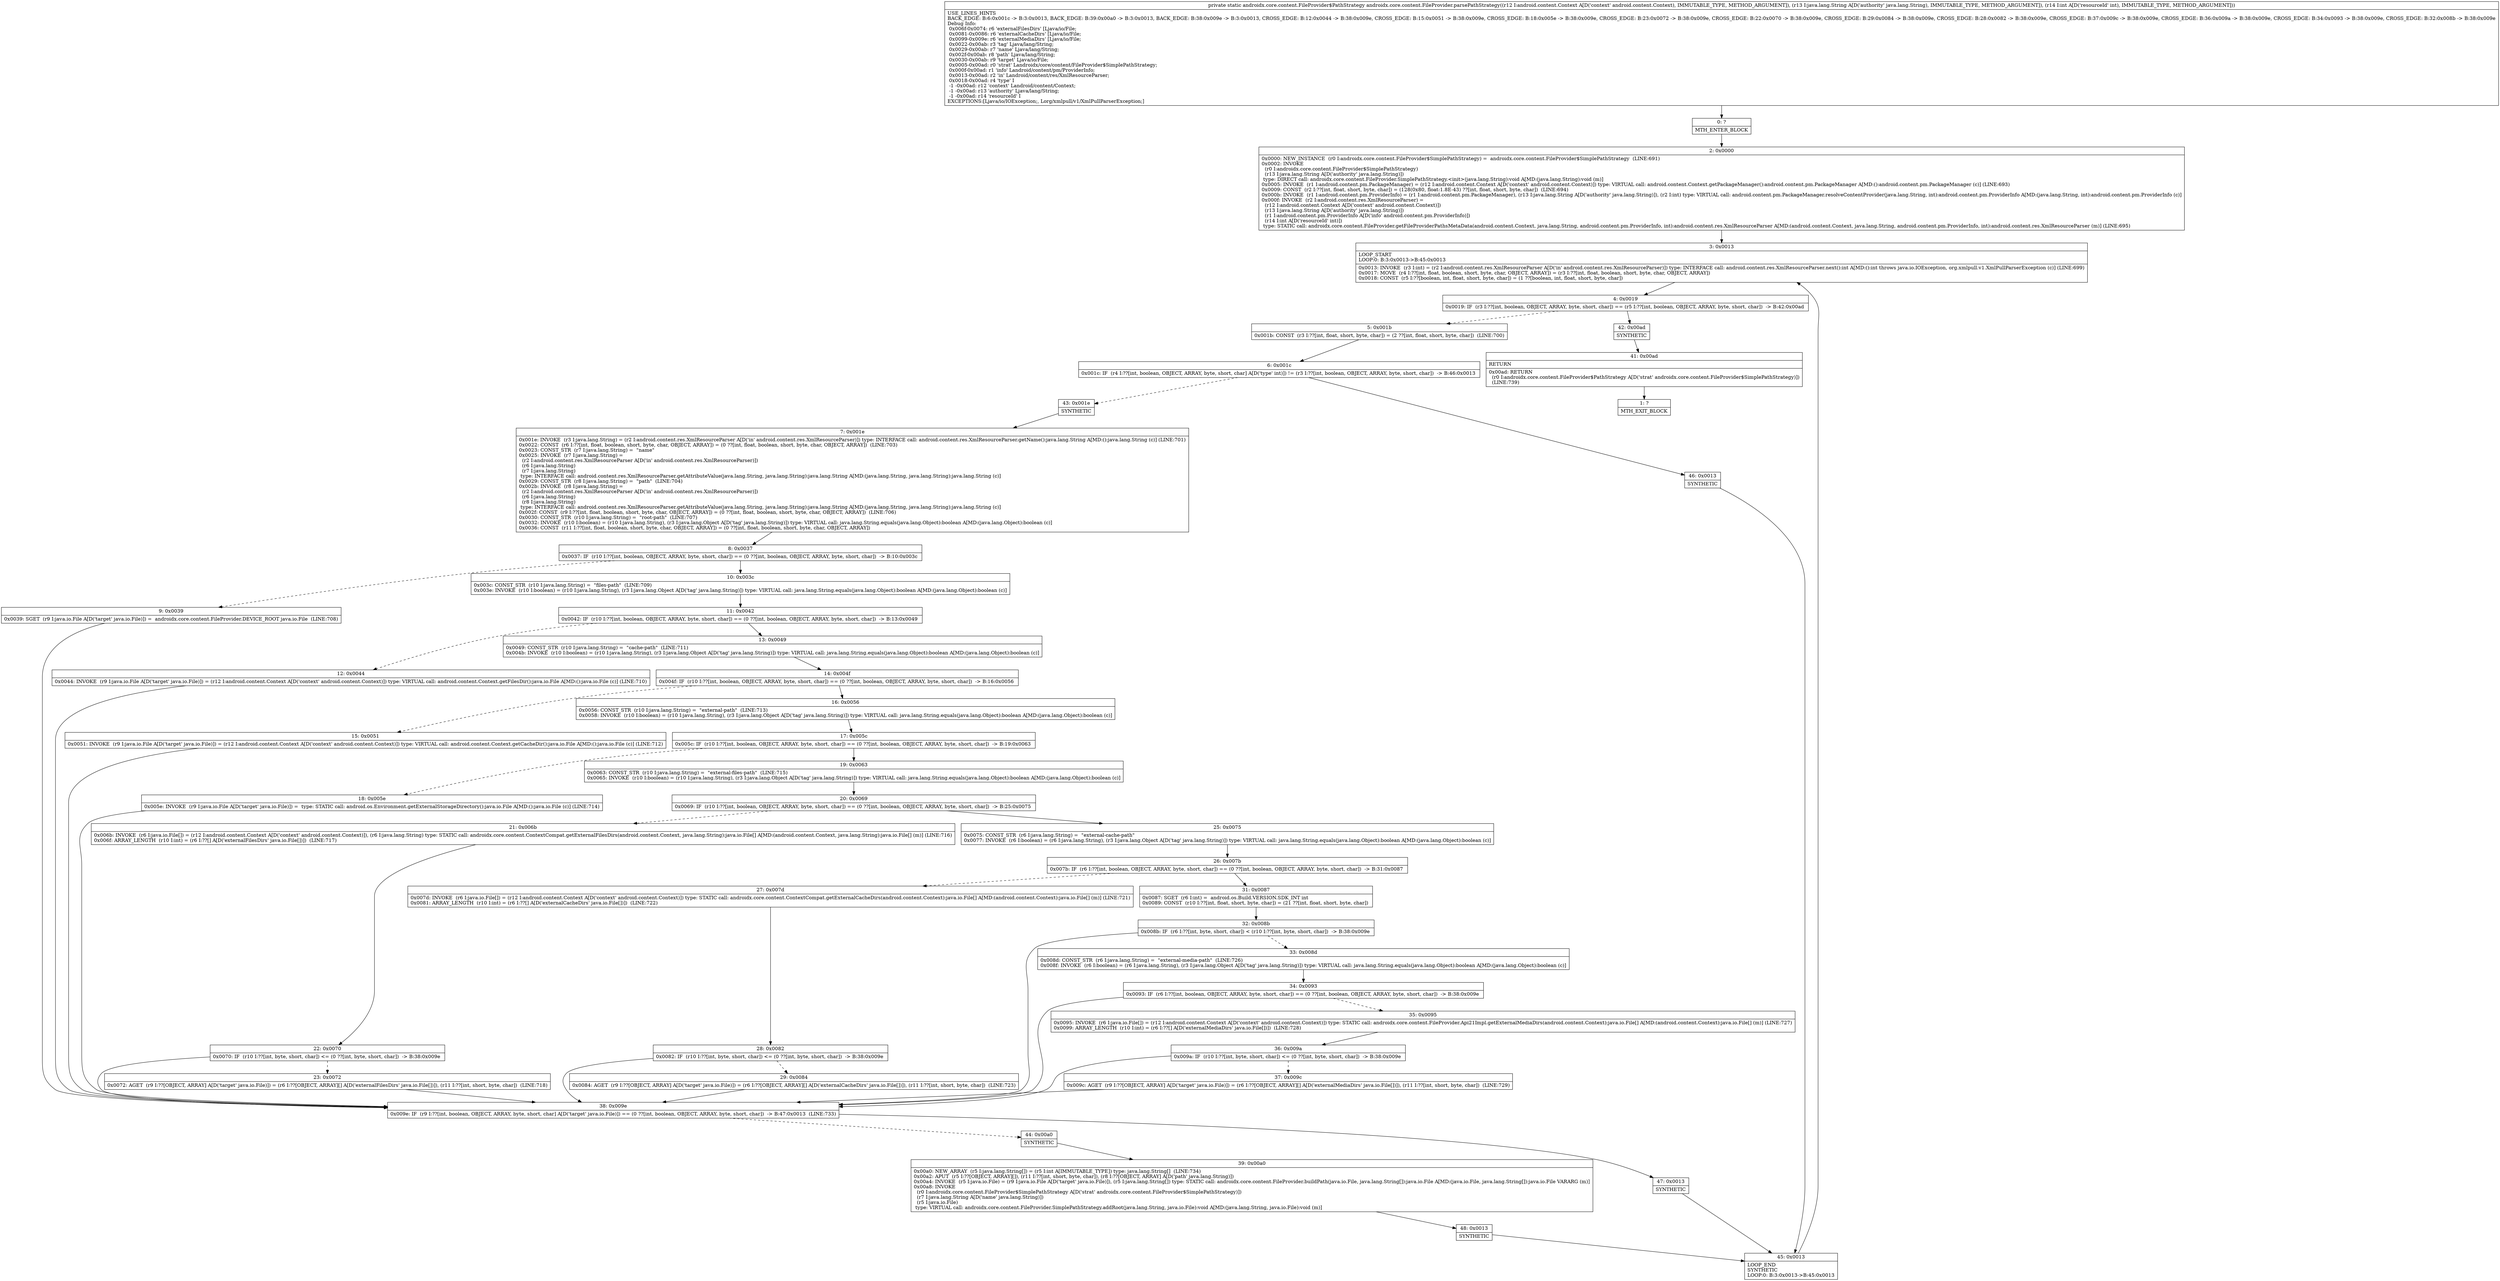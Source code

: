 digraph "CFG forandroidx.core.content.FileProvider.parsePathStrategy(Landroid\/content\/Context;Ljava\/lang\/String;I)Landroidx\/core\/content\/FileProvider$PathStrategy;" {
Node_0 [shape=record,label="{0\:\ ?|MTH_ENTER_BLOCK\l}"];
Node_2 [shape=record,label="{2\:\ 0x0000|0x0000: NEW_INSTANCE  (r0 I:androidx.core.content.FileProvider$SimplePathStrategy) =  androidx.core.content.FileProvider$SimplePathStrategy  (LINE:691)\l0x0002: INVOKE  \l  (r0 I:androidx.core.content.FileProvider$SimplePathStrategy)\l  (r13 I:java.lang.String A[D('authority' java.lang.String)])\l type: DIRECT call: androidx.core.content.FileProvider.SimplePathStrategy.\<init\>(java.lang.String):void A[MD:(java.lang.String):void (m)]\l0x0005: INVOKE  (r1 I:android.content.pm.PackageManager) = (r12 I:android.content.Context A[D('context' android.content.Context)]) type: VIRTUAL call: android.content.Context.getPackageManager():android.content.pm.PackageManager A[MD:():android.content.pm.PackageManager (c)] (LINE:693)\l0x0009: CONST  (r2 I:??[int, float, short, byte, char]) = (128(0x80, float:1.8E\-43) ??[int, float, short, byte, char])  (LINE:694)\l0x000b: INVOKE  (r1 I:android.content.pm.ProviderInfo) = (r1 I:android.content.pm.PackageManager), (r13 I:java.lang.String A[D('authority' java.lang.String)]), (r2 I:int) type: VIRTUAL call: android.content.pm.PackageManager.resolveContentProvider(java.lang.String, int):android.content.pm.ProviderInfo A[MD:(java.lang.String, int):android.content.pm.ProviderInfo (c)]\l0x000f: INVOKE  (r2 I:android.content.res.XmlResourceParser) = \l  (r12 I:android.content.Context A[D('context' android.content.Context)])\l  (r13 I:java.lang.String A[D('authority' java.lang.String)])\l  (r1 I:android.content.pm.ProviderInfo A[D('info' android.content.pm.ProviderInfo)])\l  (r14 I:int A[D('resourceId' int)])\l type: STATIC call: androidx.core.content.FileProvider.getFileProviderPathsMetaData(android.content.Context, java.lang.String, android.content.pm.ProviderInfo, int):android.content.res.XmlResourceParser A[MD:(android.content.Context, java.lang.String, android.content.pm.ProviderInfo, int):android.content.res.XmlResourceParser (m)] (LINE:695)\l}"];
Node_3 [shape=record,label="{3\:\ 0x0013|LOOP_START\lLOOP:0: B:3:0x0013\-\>B:45:0x0013\l|0x0013: INVOKE  (r3 I:int) = (r2 I:android.content.res.XmlResourceParser A[D('in' android.content.res.XmlResourceParser)]) type: INTERFACE call: android.content.res.XmlResourceParser.next():int A[MD:():int throws java.io.IOException, org.xmlpull.v1.XmlPullParserException (c)] (LINE:699)\l0x0017: MOVE  (r4 I:??[int, float, boolean, short, byte, char, OBJECT, ARRAY]) = (r3 I:??[int, float, boolean, short, byte, char, OBJECT, ARRAY]) \l0x0018: CONST  (r5 I:??[boolean, int, float, short, byte, char]) = (1 ??[boolean, int, float, short, byte, char]) \l}"];
Node_4 [shape=record,label="{4\:\ 0x0019|0x0019: IF  (r3 I:??[int, boolean, OBJECT, ARRAY, byte, short, char]) == (r5 I:??[int, boolean, OBJECT, ARRAY, byte, short, char])  \-\> B:42:0x00ad \l}"];
Node_5 [shape=record,label="{5\:\ 0x001b|0x001b: CONST  (r3 I:??[int, float, short, byte, char]) = (2 ??[int, float, short, byte, char])  (LINE:700)\l}"];
Node_6 [shape=record,label="{6\:\ 0x001c|0x001c: IF  (r4 I:??[int, boolean, OBJECT, ARRAY, byte, short, char] A[D('type' int)]) != (r3 I:??[int, boolean, OBJECT, ARRAY, byte, short, char])  \-\> B:46:0x0013 \l}"];
Node_43 [shape=record,label="{43\:\ 0x001e|SYNTHETIC\l}"];
Node_7 [shape=record,label="{7\:\ 0x001e|0x001e: INVOKE  (r3 I:java.lang.String) = (r2 I:android.content.res.XmlResourceParser A[D('in' android.content.res.XmlResourceParser)]) type: INTERFACE call: android.content.res.XmlResourceParser.getName():java.lang.String A[MD:():java.lang.String (c)] (LINE:701)\l0x0022: CONST  (r6 I:??[int, float, boolean, short, byte, char, OBJECT, ARRAY]) = (0 ??[int, float, boolean, short, byte, char, OBJECT, ARRAY])  (LINE:703)\l0x0023: CONST_STR  (r7 I:java.lang.String) =  \"name\" \l0x0025: INVOKE  (r7 I:java.lang.String) = \l  (r2 I:android.content.res.XmlResourceParser A[D('in' android.content.res.XmlResourceParser)])\l  (r6 I:java.lang.String)\l  (r7 I:java.lang.String)\l type: INTERFACE call: android.content.res.XmlResourceParser.getAttributeValue(java.lang.String, java.lang.String):java.lang.String A[MD:(java.lang.String, java.lang.String):java.lang.String (c)]\l0x0029: CONST_STR  (r8 I:java.lang.String) =  \"path\"  (LINE:704)\l0x002b: INVOKE  (r8 I:java.lang.String) = \l  (r2 I:android.content.res.XmlResourceParser A[D('in' android.content.res.XmlResourceParser)])\l  (r6 I:java.lang.String)\l  (r8 I:java.lang.String)\l type: INTERFACE call: android.content.res.XmlResourceParser.getAttributeValue(java.lang.String, java.lang.String):java.lang.String A[MD:(java.lang.String, java.lang.String):java.lang.String (c)]\l0x002f: CONST  (r9 I:??[int, float, boolean, short, byte, char, OBJECT, ARRAY]) = (0 ??[int, float, boolean, short, byte, char, OBJECT, ARRAY])  (LINE:706)\l0x0030: CONST_STR  (r10 I:java.lang.String) =  \"root\-path\"  (LINE:707)\l0x0032: INVOKE  (r10 I:boolean) = (r10 I:java.lang.String), (r3 I:java.lang.Object A[D('tag' java.lang.String)]) type: VIRTUAL call: java.lang.String.equals(java.lang.Object):boolean A[MD:(java.lang.Object):boolean (c)]\l0x0036: CONST  (r11 I:??[int, float, boolean, short, byte, char, OBJECT, ARRAY]) = (0 ??[int, float, boolean, short, byte, char, OBJECT, ARRAY]) \l}"];
Node_8 [shape=record,label="{8\:\ 0x0037|0x0037: IF  (r10 I:??[int, boolean, OBJECT, ARRAY, byte, short, char]) == (0 ??[int, boolean, OBJECT, ARRAY, byte, short, char])  \-\> B:10:0x003c \l}"];
Node_9 [shape=record,label="{9\:\ 0x0039|0x0039: SGET  (r9 I:java.io.File A[D('target' java.io.File)]) =  androidx.core.content.FileProvider.DEVICE_ROOT java.io.File  (LINE:708)\l}"];
Node_38 [shape=record,label="{38\:\ 0x009e|0x009e: IF  (r9 I:??[int, boolean, OBJECT, ARRAY, byte, short, char] A[D('target' java.io.File)]) == (0 ??[int, boolean, OBJECT, ARRAY, byte, short, char])  \-\> B:47:0x0013  (LINE:733)\l}"];
Node_44 [shape=record,label="{44\:\ 0x00a0|SYNTHETIC\l}"];
Node_39 [shape=record,label="{39\:\ 0x00a0|0x00a0: NEW_ARRAY  (r5 I:java.lang.String[]) = (r5 I:int A[IMMUTABLE_TYPE]) type: java.lang.String[]  (LINE:734)\l0x00a2: APUT  (r5 I:??[OBJECT, ARRAY][]), (r11 I:??[int, short, byte, char]), (r8 I:??[OBJECT, ARRAY] A[D('path' java.lang.String)]) \l0x00a4: INVOKE  (r5 I:java.io.File) = (r9 I:java.io.File A[D('target' java.io.File)]), (r5 I:java.lang.String[]) type: STATIC call: androidx.core.content.FileProvider.buildPath(java.io.File, java.lang.String[]):java.io.File A[MD:(java.io.File, java.lang.String[]):java.io.File VARARG (m)]\l0x00a8: INVOKE  \l  (r0 I:androidx.core.content.FileProvider$SimplePathStrategy A[D('strat' androidx.core.content.FileProvider$SimplePathStrategy)])\l  (r7 I:java.lang.String A[D('name' java.lang.String)])\l  (r5 I:java.io.File)\l type: VIRTUAL call: androidx.core.content.FileProvider.SimplePathStrategy.addRoot(java.lang.String, java.io.File):void A[MD:(java.lang.String, java.io.File):void (m)]\l}"];
Node_48 [shape=record,label="{48\:\ 0x0013|SYNTHETIC\l}"];
Node_45 [shape=record,label="{45\:\ 0x0013|LOOP_END\lSYNTHETIC\lLOOP:0: B:3:0x0013\-\>B:45:0x0013\l}"];
Node_47 [shape=record,label="{47\:\ 0x0013|SYNTHETIC\l}"];
Node_10 [shape=record,label="{10\:\ 0x003c|0x003c: CONST_STR  (r10 I:java.lang.String) =  \"files\-path\"  (LINE:709)\l0x003e: INVOKE  (r10 I:boolean) = (r10 I:java.lang.String), (r3 I:java.lang.Object A[D('tag' java.lang.String)]) type: VIRTUAL call: java.lang.String.equals(java.lang.Object):boolean A[MD:(java.lang.Object):boolean (c)]\l}"];
Node_11 [shape=record,label="{11\:\ 0x0042|0x0042: IF  (r10 I:??[int, boolean, OBJECT, ARRAY, byte, short, char]) == (0 ??[int, boolean, OBJECT, ARRAY, byte, short, char])  \-\> B:13:0x0049 \l}"];
Node_12 [shape=record,label="{12\:\ 0x0044|0x0044: INVOKE  (r9 I:java.io.File A[D('target' java.io.File)]) = (r12 I:android.content.Context A[D('context' android.content.Context)]) type: VIRTUAL call: android.content.Context.getFilesDir():java.io.File A[MD:():java.io.File (c)] (LINE:710)\l}"];
Node_13 [shape=record,label="{13\:\ 0x0049|0x0049: CONST_STR  (r10 I:java.lang.String) =  \"cache\-path\"  (LINE:711)\l0x004b: INVOKE  (r10 I:boolean) = (r10 I:java.lang.String), (r3 I:java.lang.Object A[D('tag' java.lang.String)]) type: VIRTUAL call: java.lang.String.equals(java.lang.Object):boolean A[MD:(java.lang.Object):boolean (c)]\l}"];
Node_14 [shape=record,label="{14\:\ 0x004f|0x004f: IF  (r10 I:??[int, boolean, OBJECT, ARRAY, byte, short, char]) == (0 ??[int, boolean, OBJECT, ARRAY, byte, short, char])  \-\> B:16:0x0056 \l}"];
Node_15 [shape=record,label="{15\:\ 0x0051|0x0051: INVOKE  (r9 I:java.io.File A[D('target' java.io.File)]) = (r12 I:android.content.Context A[D('context' android.content.Context)]) type: VIRTUAL call: android.content.Context.getCacheDir():java.io.File A[MD:():java.io.File (c)] (LINE:712)\l}"];
Node_16 [shape=record,label="{16\:\ 0x0056|0x0056: CONST_STR  (r10 I:java.lang.String) =  \"external\-path\"  (LINE:713)\l0x0058: INVOKE  (r10 I:boolean) = (r10 I:java.lang.String), (r3 I:java.lang.Object A[D('tag' java.lang.String)]) type: VIRTUAL call: java.lang.String.equals(java.lang.Object):boolean A[MD:(java.lang.Object):boolean (c)]\l}"];
Node_17 [shape=record,label="{17\:\ 0x005c|0x005c: IF  (r10 I:??[int, boolean, OBJECT, ARRAY, byte, short, char]) == (0 ??[int, boolean, OBJECT, ARRAY, byte, short, char])  \-\> B:19:0x0063 \l}"];
Node_18 [shape=record,label="{18\:\ 0x005e|0x005e: INVOKE  (r9 I:java.io.File A[D('target' java.io.File)]) =  type: STATIC call: android.os.Environment.getExternalStorageDirectory():java.io.File A[MD:():java.io.File (c)] (LINE:714)\l}"];
Node_19 [shape=record,label="{19\:\ 0x0063|0x0063: CONST_STR  (r10 I:java.lang.String) =  \"external\-files\-path\"  (LINE:715)\l0x0065: INVOKE  (r10 I:boolean) = (r10 I:java.lang.String), (r3 I:java.lang.Object A[D('tag' java.lang.String)]) type: VIRTUAL call: java.lang.String.equals(java.lang.Object):boolean A[MD:(java.lang.Object):boolean (c)]\l}"];
Node_20 [shape=record,label="{20\:\ 0x0069|0x0069: IF  (r10 I:??[int, boolean, OBJECT, ARRAY, byte, short, char]) == (0 ??[int, boolean, OBJECT, ARRAY, byte, short, char])  \-\> B:25:0x0075 \l}"];
Node_21 [shape=record,label="{21\:\ 0x006b|0x006b: INVOKE  (r6 I:java.io.File[]) = (r12 I:android.content.Context A[D('context' android.content.Context)]), (r6 I:java.lang.String) type: STATIC call: androidx.core.content.ContextCompat.getExternalFilesDirs(android.content.Context, java.lang.String):java.io.File[] A[MD:(android.content.Context, java.lang.String):java.io.File[] (m)] (LINE:716)\l0x006f: ARRAY_LENGTH  (r10 I:int) = (r6 I:??[] A[D('externalFilesDirs' java.io.File[])])  (LINE:717)\l}"];
Node_22 [shape=record,label="{22\:\ 0x0070|0x0070: IF  (r10 I:??[int, byte, short, char]) \<= (0 ??[int, byte, short, char])  \-\> B:38:0x009e \l}"];
Node_23 [shape=record,label="{23\:\ 0x0072|0x0072: AGET  (r9 I:??[OBJECT, ARRAY] A[D('target' java.io.File)]) = (r6 I:??[OBJECT, ARRAY][] A[D('externalFilesDirs' java.io.File[])]), (r11 I:??[int, short, byte, char])  (LINE:718)\l}"];
Node_25 [shape=record,label="{25\:\ 0x0075|0x0075: CONST_STR  (r6 I:java.lang.String) =  \"external\-cache\-path\" \l0x0077: INVOKE  (r6 I:boolean) = (r6 I:java.lang.String), (r3 I:java.lang.Object A[D('tag' java.lang.String)]) type: VIRTUAL call: java.lang.String.equals(java.lang.Object):boolean A[MD:(java.lang.Object):boolean (c)]\l}"];
Node_26 [shape=record,label="{26\:\ 0x007b|0x007b: IF  (r6 I:??[int, boolean, OBJECT, ARRAY, byte, short, char]) == (0 ??[int, boolean, OBJECT, ARRAY, byte, short, char])  \-\> B:31:0x0087 \l}"];
Node_27 [shape=record,label="{27\:\ 0x007d|0x007d: INVOKE  (r6 I:java.io.File[]) = (r12 I:android.content.Context A[D('context' android.content.Context)]) type: STATIC call: androidx.core.content.ContextCompat.getExternalCacheDirs(android.content.Context):java.io.File[] A[MD:(android.content.Context):java.io.File[] (m)] (LINE:721)\l0x0081: ARRAY_LENGTH  (r10 I:int) = (r6 I:??[] A[D('externalCacheDirs' java.io.File[])])  (LINE:722)\l}"];
Node_28 [shape=record,label="{28\:\ 0x0082|0x0082: IF  (r10 I:??[int, byte, short, char]) \<= (0 ??[int, byte, short, char])  \-\> B:38:0x009e \l}"];
Node_29 [shape=record,label="{29\:\ 0x0084|0x0084: AGET  (r9 I:??[OBJECT, ARRAY] A[D('target' java.io.File)]) = (r6 I:??[OBJECT, ARRAY][] A[D('externalCacheDirs' java.io.File[])]), (r11 I:??[int, short, byte, char])  (LINE:723)\l}"];
Node_31 [shape=record,label="{31\:\ 0x0087|0x0087: SGET  (r6 I:int) =  android.os.Build.VERSION.SDK_INT int \l0x0089: CONST  (r10 I:??[int, float, short, byte, char]) = (21 ??[int, float, short, byte, char]) \l}"];
Node_32 [shape=record,label="{32\:\ 0x008b|0x008b: IF  (r6 I:??[int, byte, short, char]) \< (r10 I:??[int, byte, short, char])  \-\> B:38:0x009e \l}"];
Node_33 [shape=record,label="{33\:\ 0x008d|0x008d: CONST_STR  (r6 I:java.lang.String) =  \"external\-media\-path\"  (LINE:726)\l0x008f: INVOKE  (r6 I:boolean) = (r6 I:java.lang.String), (r3 I:java.lang.Object A[D('tag' java.lang.String)]) type: VIRTUAL call: java.lang.String.equals(java.lang.Object):boolean A[MD:(java.lang.Object):boolean (c)]\l}"];
Node_34 [shape=record,label="{34\:\ 0x0093|0x0093: IF  (r6 I:??[int, boolean, OBJECT, ARRAY, byte, short, char]) == (0 ??[int, boolean, OBJECT, ARRAY, byte, short, char])  \-\> B:38:0x009e \l}"];
Node_35 [shape=record,label="{35\:\ 0x0095|0x0095: INVOKE  (r6 I:java.io.File[]) = (r12 I:android.content.Context A[D('context' android.content.Context)]) type: STATIC call: androidx.core.content.FileProvider.Api21Impl.getExternalMediaDirs(android.content.Context):java.io.File[] A[MD:(android.content.Context):java.io.File[] (m)] (LINE:727)\l0x0099: ARRAY_LENGTH  (r10 I:int) = (r6 I:??[] A[D('externalMediaDirs' java.io.File[])])  (LINE:728)\l}"];
Node_36 [shape=record,label="{36\:\ 0x009a|0x009a: IF  (r10 I:??[int, byte, short, char]) \<= (0 ??[int, byte, short, char])  \-\> B:38:0x009e \l}"];
Node_37 [shape=record,label="{37\:\ 0x009c|0x009c: AGET  (r9 I:??[OBJECT, ARRAY] A[D('target' java.io.File)]) = (r6 I:??[OBJECT, ARRAY][] A[D('externalMediaDirs' java.io.File[])]), (r11 I:??[int, short, byte, char])  (LINE:729)\l}"];
Node_46 [shape=record,label="{46\:\ 0x0013|SYNTHETIC\l}"];
Node_42 [shape=record,label="{42\:\ 0x00ad|SYNTHETIC\l}"];
Node_41 [shape=record,label="{41\:\ 0x00ad|RETURN\l|0x00ad: RETURN  \l  (r0 I:androidx.core.content.FileProvider$PathStrategy A[D('strat' androidx.core.content.FileProvider$SimplePathStrategy)])\l  (LINE:739)\l}"];
Node_1 [shape=record,label="{1\:\ ?|MTH_EXIT_BLOCK\l}"];
MethodNode[shape=record,label="{private static androidx.core.content.FileProvider$PathStrategy androidx.core.content.FileProvider.parsePathStrategy((r12 I:android.content.Context A[D('context' android.content.Context), IMMUTABLE_TYPE, METHOD_ARGUMENT]), (r13 I:java.lang.String A[D('authority' java.lang.String), IMMUTABLE_TYPE, METHOD_ARGUMENT]), (r14 I:int A[D('resourceId' int), IMMUTABLE_TYPE, METHOD_ARGUMENT]))  | USE_LINES_HINTS\lBACK_EDGE: B:6:0x001c \-\> B:3:0x0013, BACK_EDGE: B:39:0x00a0 \-\> B:3:0x0013, BACK_EDGE: B:38:0x009e \-\> B:3:0x0013, CROSS_EDGE: B:12:0x0044 \-\> B:38:0x009e, CROSS_EDGE: B:15:0x0051 \-\> B:38:0x009e, CROSS_EDGE: B:18:0x005e \-\> B:38:0x009e, CROSS_EDGE: B:23:0x0072 \-\> B:38:0x009e, CROSS_EDGE: B:22:0x0070 \-\> B:38:0x009e, CROSS_EDGE: B:29:0x0084 \-\> B:38:0x009e, CROSS_EDGE: B:28:0x0082 \-\> B:38:0x009e, CROSS_EDGE: B:37:0x009c \-\> B:38:0x009e, CROSS_EDGE: B:36:0x009a \-\> B:38:0x009e, CROSS_EDGE: B:34:0x0093 \-\> B:38:0x009e, CROSS_EDGE: B:32:0x008b \-\> B:38:0x009e\lDebug Info:\l  0x006f\-0x0074: r6 'externalFilesDirs' [Ljava\/io\/File;\l  0x0081\-0x0086: r6 'externalCacheDirs' [Ljava\/io\/File;\l  0x0099\-0x009e: r6 'externalMediaDirs' [Ljava\/io\/File;\l  0x0022\-0x00ab: r3 'tag' Ljava\/lang\/String;\l  0x0029\-0x00ab: r7 'name' Ljava\/lang\/String;\l  0x002f\-0x00ab: r8 'path' Ljava\/lang\/String;\l  0x0030\-0x00ab: r9 'target' Ljava\/io\/File;\l  0x0005\-0x00ad: r0 'strat' Landroidx\/core\/content\/FileProvider$SimplePathStrategy;\l  0x000f\-0x00ad: r1 'info' Landroid\/content\/pm\/ProviderInfo;\l  0x0013\-0x00ad: r2 'in' Landroid\/content\/res\/XmlResourceParser;\l  0x0018\-0x00ad: r4 'type' I\l  \-1 \-0x00ad: r12 'context' Landroid\/content\/Context;\l  \-1 \-0x00ad: r13 'authority' Ljava\/lang\/String;\l  \-1 \-0x00ad: r14 'resourceId' I\lEXCEPTIONS:[Ljava\/io\/IOException;, Lorg\/xmlpull\/v1\/XmlPullParserException;]\l}"];
MethodNode -> Node_0;Node_0 -> Node_2;
Node_2 -> Node_3;
Node_3 -> Node_4;
Node_4 -> Node_5[style=dashed];
Node_4 -> Node_42;
Node_5 -> Node_6;
Node_6 -> Node_43[style=dashed];
Node_6 -> Node_46;
Node_43 -> Node_7;
Node_7 -> Node_8;
Node_8 -> Node_9[style=dashed];
Node_8 -> Node_10;
Node_9 -> Node_38;
Node_38 -> Node_44[style=dashed];
Node_38 -> Node_47;
Node_44 -> Node_39;
Node_39 -> Node_48;
Node_48 -> Node_45;
Node_45 -> Node_3;
Node_47 -> Node_45;
Node_10 -> Node_11;
Node_11 -> Node_12[style=dashed];
Node_11 -> Node_13;
Node_12 -> Node_38;
Node_13 -> Node_14;
Node_14 -> Node_15[style=dashed];
Node_14 -> Node_16;
Node_15 -> Node_38;
Node_16 -> Node_17;
Node_17 -> Node_18[style=dashed];
Node_17 -> Node_19;
Node_18 -> Node_38;
Node_19 -> Node_20;
Node_20 -> Node_21[style=dashed];
Node_20 -> Node_25;
Node_21 -> Node_22;
Node_22 -> Node_23[style=dashed];
Node_22 -> Node_38;
Node_23 -> Node_38;
Node_25 -> Node_26;
Node_26 -> Node_27[style=dashed];
Node_26 -> Node_31;
Node_27 -> Node_28;
Node_28 -> Node_29[style=dashed];
Node_28 -> Node_38;
Node_29 -> Node_38;
Node_31 -> Node_32;
Node_32 -> Node_33[style=dashed];
Node_32 -> Node_38;
Node_33 -> Node_34;
Node_34 -> Node_35[style=dashed];
Node_34 -> Node_38;
Node_35 -> Node_36;
Node_36 -> Node_37[style=dashed];
Node_36 -> Node_38;
Node_37 -> Node_38;
Node_46 -> Node_45;
Node_42 -> Node_41;
Node_41 -> Node_1;
}


